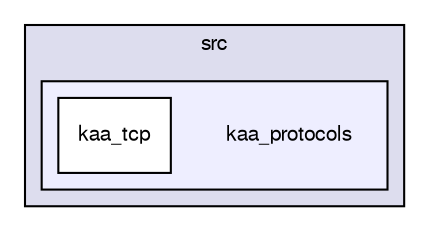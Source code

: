 digraph "/var/lib/jenkins/workspace/kaa_stable/client/client-multi/client-c/src/kaa_protocols" {
  bgcolor=transparent;
  compound=true
  node [ fontsize="10", fontname="FreeSans"];
  edge [ labelfontsize="10", labelfontname="FreeSans"];
  subgraph clusterdir_70fc6a336c0316eecfe0f973cf106420 {
    graph [ bgcolor="#ddddee", pencolor="black", label="src" fontname="FreeSans", fontsize="10", URL="dir_70fc6a336c0316eecfe0f973cf106420.html"]
  subgraph clusterdir_ba2b454d420a231dc05f1edc580602f1 {
    graph [ bgcolor="#eeeeff", pencolor="black", label="" URL="dir_ba2b454d420a231dc05f1edc580602f1.html"];
    dir_ba2b454d420a231dc05f1edc580602f1 [shape=plaintext label="kaa_protocols"];
    dir_0280711a72ec1b38e426b9a54e0a7b67 [shape=box label="kaa_tcp" color="black" fillcolor="white" style="filled" URL="dir_0280711a72ec1b38e426b9a54e0a7b67.html"];
  }
  }
}
